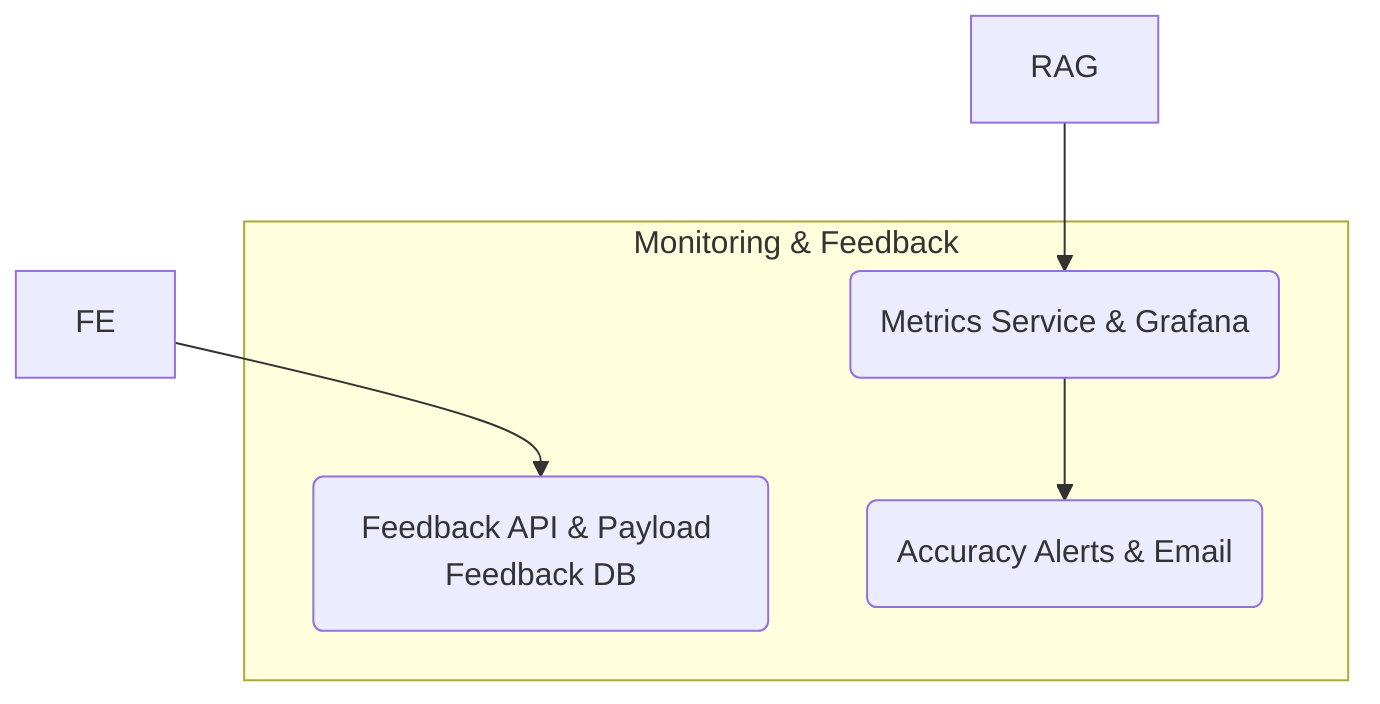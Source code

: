 flowchart TD
  %% … existing ingestion + query flows …
  subgraph "Monitoring & Feedback"
    METRICS("Metrics Service & Grafana"):::monitorStyle
    FEED("Feedback API & Payload Feedback DB"):::feedbackStyle
    ALERT("Accuracy Alerts & Email"):::monitorStyle
  end
  RAG --> METRICS
  FE --> FEED
  METRICS --> ALERT